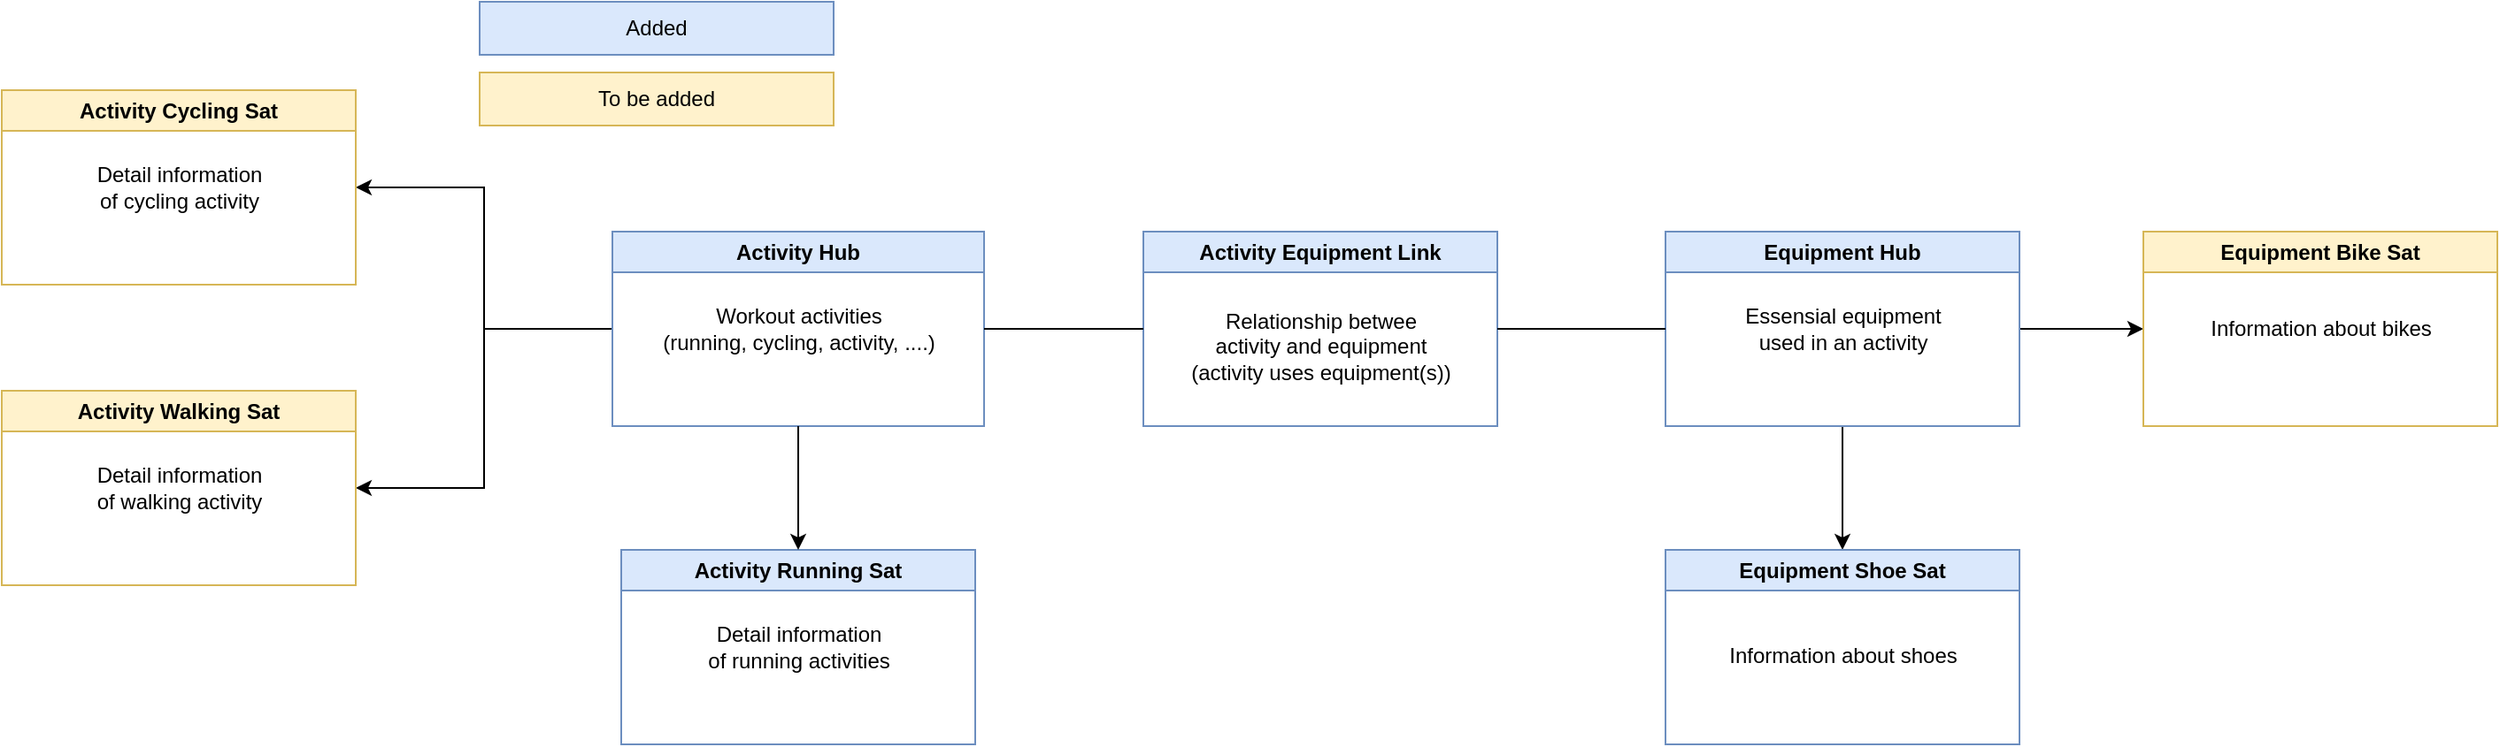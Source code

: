 <mxfile version="26.0.10">
  <diagram name="Page-1" id="sstK3LPBZs76cxe1MUk0">
    <mxGraphModel dx="2284" dy="746" grid="1" gridSize="10" guides="1" tooltips="1" connect="1" arrows="1" fold="1" page="1" pageScale="1" pageWidth="850" pageHeight="1100" math="0" shadow="0">
      <root>
        <mxCell id="0" />
        <mxCell id="1" parent="0" />
        <mxCell id="FgQnUYBd0hRZZaAnY5gW-17" style="edgeStyle=orthogonalEdgeStyle;rounded=0;orthogonalLoop=1;jettySize=auto;html=1;exitX=0;exitY=0.5;exitDx=0;exitDy=0;entryX=1;entryY=0.5;entryDx=0;entryDy=0;" parent="1" source="FgQnUYBd0hRZZaAnY5gW-1" target="FgQnUYBd0hRZZaAnY5gW-6" edge="1">
          <mxGeometry relative="1" as="geometry" />
        </mxCell>
        <mxCell id="HBNc3b7bb8rVZ9Hz6i1a-3" style="edgeStyle=orthogonalEdgeStyle;rounded=0;orthogonalLoop=1;jettySize=auto;html=1;exitX=0;exitY=0.5;exitDx=0;exitDy=0;entryX=1;entryY=0.5;entryDx=0;entryDy=0;" edge="1" parent="1" source="FgQnUYBd0hRZZaAnY5gW-1" target="HBNc3b7bb8rVZ9Hz6i1a-1">
          <mxGeometry relative="1" as="geometry" />
        </mxCell>
        <mxCell id="FgQnUYBd0hRZZaAnY5gW-1" value="Activity Hub" style="swimlane;whiteSpace=wrap;html=1;fillColor=#dae8fc;strokeColor=#6c8ebf;" parent="1" vertex="1">
          <mxGeometry x="125" y="140" width="210" height="110" as="geometry" />
        </mxCell>
        <mxCell id="FgQnUYBd0hRZZaAnY5gW-19" value="Workout activities&lt;div&gt;(running, cycling, activity, ....)&lt;/div&gt;" style="text;html=1;align=center;verticalAlign=middle;resizable=0;points=[];autosize=1;strokeColor=none;fillColor=none;" parent="FgQnUYBd0hRZZaAnY5gW-1" vertex="1">
          <mxGeometry x="15" y="35" width="180" height="40" as="geometry" />
        </mxCell>
        <mxCell id="FgQnUYBd0hRZZaAnY5gW-2" value="Activity Equipment Link" style="swimlane;whiteSpace=wrap;html=1;fillColor=#dae8fc;strokeColor=#6c8ebf;" parent="1" vertex="1">
          <mxGeometry x="425" y="140" width="200" height="110" as="geometry" />
        </mxCell>
        <mxCell id="FgQnUYBd0hRZZaAnY5gW-25" value="Relationship betwee&lt;div&gt;activity and equipment&lt;div&gt;(activity uses equipment(s))&lt;/div&gt;&lt;/div&gt;" style="text;html=1;align=center;verticalAlign=middle;resizable=0;points=[];autosize=1;strokeColor=none;fillColor=none;" parent="FgQnUYBd0hRZZaAnY5gW-2" vertex="1">
          <mxGeometry x="15" y="35" width="170" height="60" as="geometry" />
        </mxCell>
        <mxCell id="FgQnUYBd0hRZZaAnY5gW-15" style="edgeStyle=orthogonalEdgeStyle;rounded=0;orthogonalLoop=1;jettySize=auto;html=1;exitX=0.5;exitY=1;exitDx=0;exitDy=0;entryX=0.5;entryY=0;entryDx=0;entryDy=0;" parent="1" source="FgQnUYBd0hRZZaAnY5gW-3" target="FgQnUYBd0hRZZaAnY5gW-5" edge="1">
          <mxGeometry relative="1" as="geometry" />
        </mxCell>
        <mxCell id="FgQnUYBd0hRZZaAnY5gW-16" style="edgeStyle=orthogonalEdgeStyle;rounded=0;orthogonalLoop=1;jettySize=auto;html=1;exitX=1;exitY=0.5;exitDx=0;exitDy=0;entryX=0;entryY=0.5;entryDx=0;entryDy=0;" parent="1" source="FgQnUYBd0hRZZaAnY5gW-3" target="FgQnUYBd0hRZZaAnY5gW-7" edge="1">
          <mxGeometry relative="1" as="geometry" />
        </mxCell>
        <mxCell id="FgQnUYBd0hRZZaAnY5gW-3" value="Equipment Hub" style="swimlane;whiteSpace=wrap;html=1;fillColor=#dae8fc;strokeColor=#6c8ebf;" parent="1" vertex="1">
          <mxGeometry x="720" y="140" width="200" height="110" as="geometry" />
        </mxCell>
        <mxCell id="FgQnUYBd0hRZZaAnY5gW-21" value="Essensial equipment&lt;div&gt;used in an activity&lt;/div&gt;" style="text;html=1;align=center;verticalAlign=middle;resizable=0;points=[];autosize=1;strokeColor=none;fillColor=none;" parent="FgQnUYBd0hRZZaAnY5gW-3" vertex="1">
          <mxGeometry x="35" y="35" width="130" height="40" as="geometry" />
        </mxCell>
        <mxCell id="FgQnUYBd0hRZZaAnY5gW-4" value="Activity Running Sat" style="swimlane;whiteSpace=wrap;html=1;fillColor=#dae8fc;strokeColor=#6c8ebf;" parent="1" vertex="1">
          <mxGeometry x="130" y="320" width="200" height="110" as="geometry" />
        </mxCell>
        <mxCell id="FgQnUYBd0hRZZaAnY5gW-20" value="Detail information&lt;div&gt;of running activities&lt;/div&gt;" style="text;html=1;align=center;verticalAlign=middle;resizable=0;points=[];autosize=1;strokeColor=none;fillColor=none;" parent="FgQnUYBd0hRZZaAnY5gW-4" vertex="1">
          <mxGeometry x="35" y="35" width="130" height="40" as="geometry" />
        </mxCell>
        <mxCell id="FgQnUYBd0hRZZaAnY5gW-5" value="Equipment Shoe Sat" style="swimlane;whiteSpace=wrap;html=1;startSize=23;fillColor=#dae8fc;strokeColor=#6c8ebf;" parent="1" vertex="1">
          <mxGeometry x="720" y="320" width="200" height="110" as="geometry" />
        </mxCell>
        <mxCell id="FgQnUYBd0hRZZaAnY5gW-23" value="Information about shoes" style="text;html=1;align=center;verticalAlign=middle;resizable=0;points=[];autosize=1;strokeColor=none;fillColor=none;" parent="FgQnUYBd0hRZZaAnY5gW-5" vertex="1">
          <mxGeometry x="25" y="45" width="150" height="30" as="geometry" />
        </mxCell>
        <mxCell id="FgQnUYBd0hRZZaAnY5gW-6" value="Activity Cycling Sat" style="swimlane;whiteSpace=wrap;html=1;fillColor=#fff2cc;strokeColor=#d6b656;" parent="1" vertex="1">
          <mxGeometry x="-220" y="60" width="200" height="110" as="geometry" />
        </mxCell>
        <mxCell id="FgQnUYBd0hRZZaAnY5gW-26" value="Detail information&lt;div&gt;of cycling activity&lt;/div&gt;" style="text;html=1;align=center;verticalAlign=middle;resizable=0;points=[];autosize=1;strokeColor=none;fillColor=none;" parent="FgQnUYBd0hRZZaAnY5gW-6" vertex="1">
          <mxGeometry x="40" y="35" width="120" height="40" as="geometry" />
        </mxCell>
        <mxCell id="FgQnUYBd0hRZZaAnY5gW-7" value="Equipment Bike Sat" style="swimlane;whiteSpace=wrap;html=1;fillColor=#fff2cc;strokeColor=#d6b656;" parent="1" vertex="1">
          <mxGeometry x="990" y="140" width="200" height="110" as="geometry" />
        </mxCell>
        <mxCell id="FgQnUYBd0hRZZaAnY5gW-24" value="Information about bikes" style="text;html=1;align=center;verticalAlign=middle;resizable=0;points=[];autosize=1;strokeColor=none;fillColor=none;" parent="FgQnUYBd0hRZZaAnY5gW-7" vertex="1">
          <mxGeometry x="25" y="40" width="150" height="30" as="geometry" />
        </mxCell>
        <mxCell id="FgQnUYBd0hRZZaAnY5gW-8" value="" style="endArrow=classic;html=1;rounded=0;exitX=0.5;exitY=1;exitDx=0;exitDy=0;entryX=0.5;entryY=0;entryDx=0;entryDy=0;" parent="1" source="FgQnUYBd0hRZZaAnY5gW-1" target="FgQnUYBd0hRZZaAnY5gW-4" edge="1">
          <mxGeometry width="50" height="50" relative="1" as="geometry">
            <mxPoint x="400" y="280" as="sourcePoint" />
            <mxPoint x="450" y="230" as="targetPoint" />
          </mxGeometry>
        </mxCell>
        <mxCell id="FgQnUYBd0hRZZaAnY5gW-12" value="" style="endArrow=none;html=1;rounded=0;exitX=1;exitY=0.5;exitDx=0;exitDy=0;entryX=0;entryY=0.5;entryDx=0;entryDy=0;" parent="1" source="FgQnUYBd0hRZZaAnY5gW-1" target="FgQnUYBd0hRZZaAnY5gW-2" edge="1">
          <mxGeometry width="50" height="50" relative="1" as="geometry">
            <mxPoint x="400" y="280" as="sourcePoint" />
            <mxPoint x="450" y="230" as="targetPoint" />
          </mxGeometry>
        </mxCell>
        <mxCell id="FgQnUYBd0hRZZaAnY5gW-14" value="" style="endArrow=none;html=1;rounded=0;exitX=1;exitY=0.5;exitDx=0;exitDy=0;entryX=0;entryY=0.5;entryDx=0;entryDy=0;" parent="1" source="FgQnUYBd0hRZZaAnY5gW-2" target="FgQnUYBd0hRZZaAnY5gW-3" edge="1">
          <mxGeometry width="50" height="50" relative="1" as="geometry">
            <mxPoint x="630" y="250" as="sourcePoint" />
            <mxPoint x="680" y="200" as="targetPoint" />
          </mxGeometry>
        </mxCell>
        <mxCell id="FgQnUYBd0hRZZaAnY5gW-27" value="Added" style="rounded=0;whiteSpace=wrap;html=1;fillColor=#dae8fc;strokeColor=#6c8ebf;" parent="1" vertex="1">
          <mxGeometry x="50" y="10" width="200" height="30" as="geometry" />
        </mxCell>
        <mxCell id="FgQnUYBd0hRZZaAnY5gW-28" value="To be added" style="rounded=0;whiteSpace=wrap;html=1;fillColor=#fff2cc;strokeColor=#d6b656;" parent="1" vertex="1">
          <mxGeometry x="50" y="50" width="200" height="30" as="geometry" />
        </mxCell>
        <mxCell id="HBNc3b7bb8rVZ9Hz6i1a-1" value="Activity Walking Sat" style="swimlane;whiteSpace=wrap;html=1;fillColor=#fff2cc;strokeColor=#d6b656;" vertex="1" parent="1">
          <mxGeometry x="-220" y="230" width="200" height="110" as="geometry" />
        </mxCell>
        <mxCell id="HBNc3b7bb8rVZ9Hz6i1a-2" value="Detail information&lt;div&gt;of walking activity&lt;/div&gt;" style="text;html=1;align=center;verticalAlign=middle;resizable=0;points=[];autosize=1;strokeColor=none;fillColor=none;" vertex="1" parent="HBNc3b7bb8rVZ9Hz6i1a-1">
          <mxGeometry x="40" y="35" width="120" height="40" as="geometry" />
        </mxCell>
      </root>
    </mxGraphModel>
  </diagram>
</mxfile>
